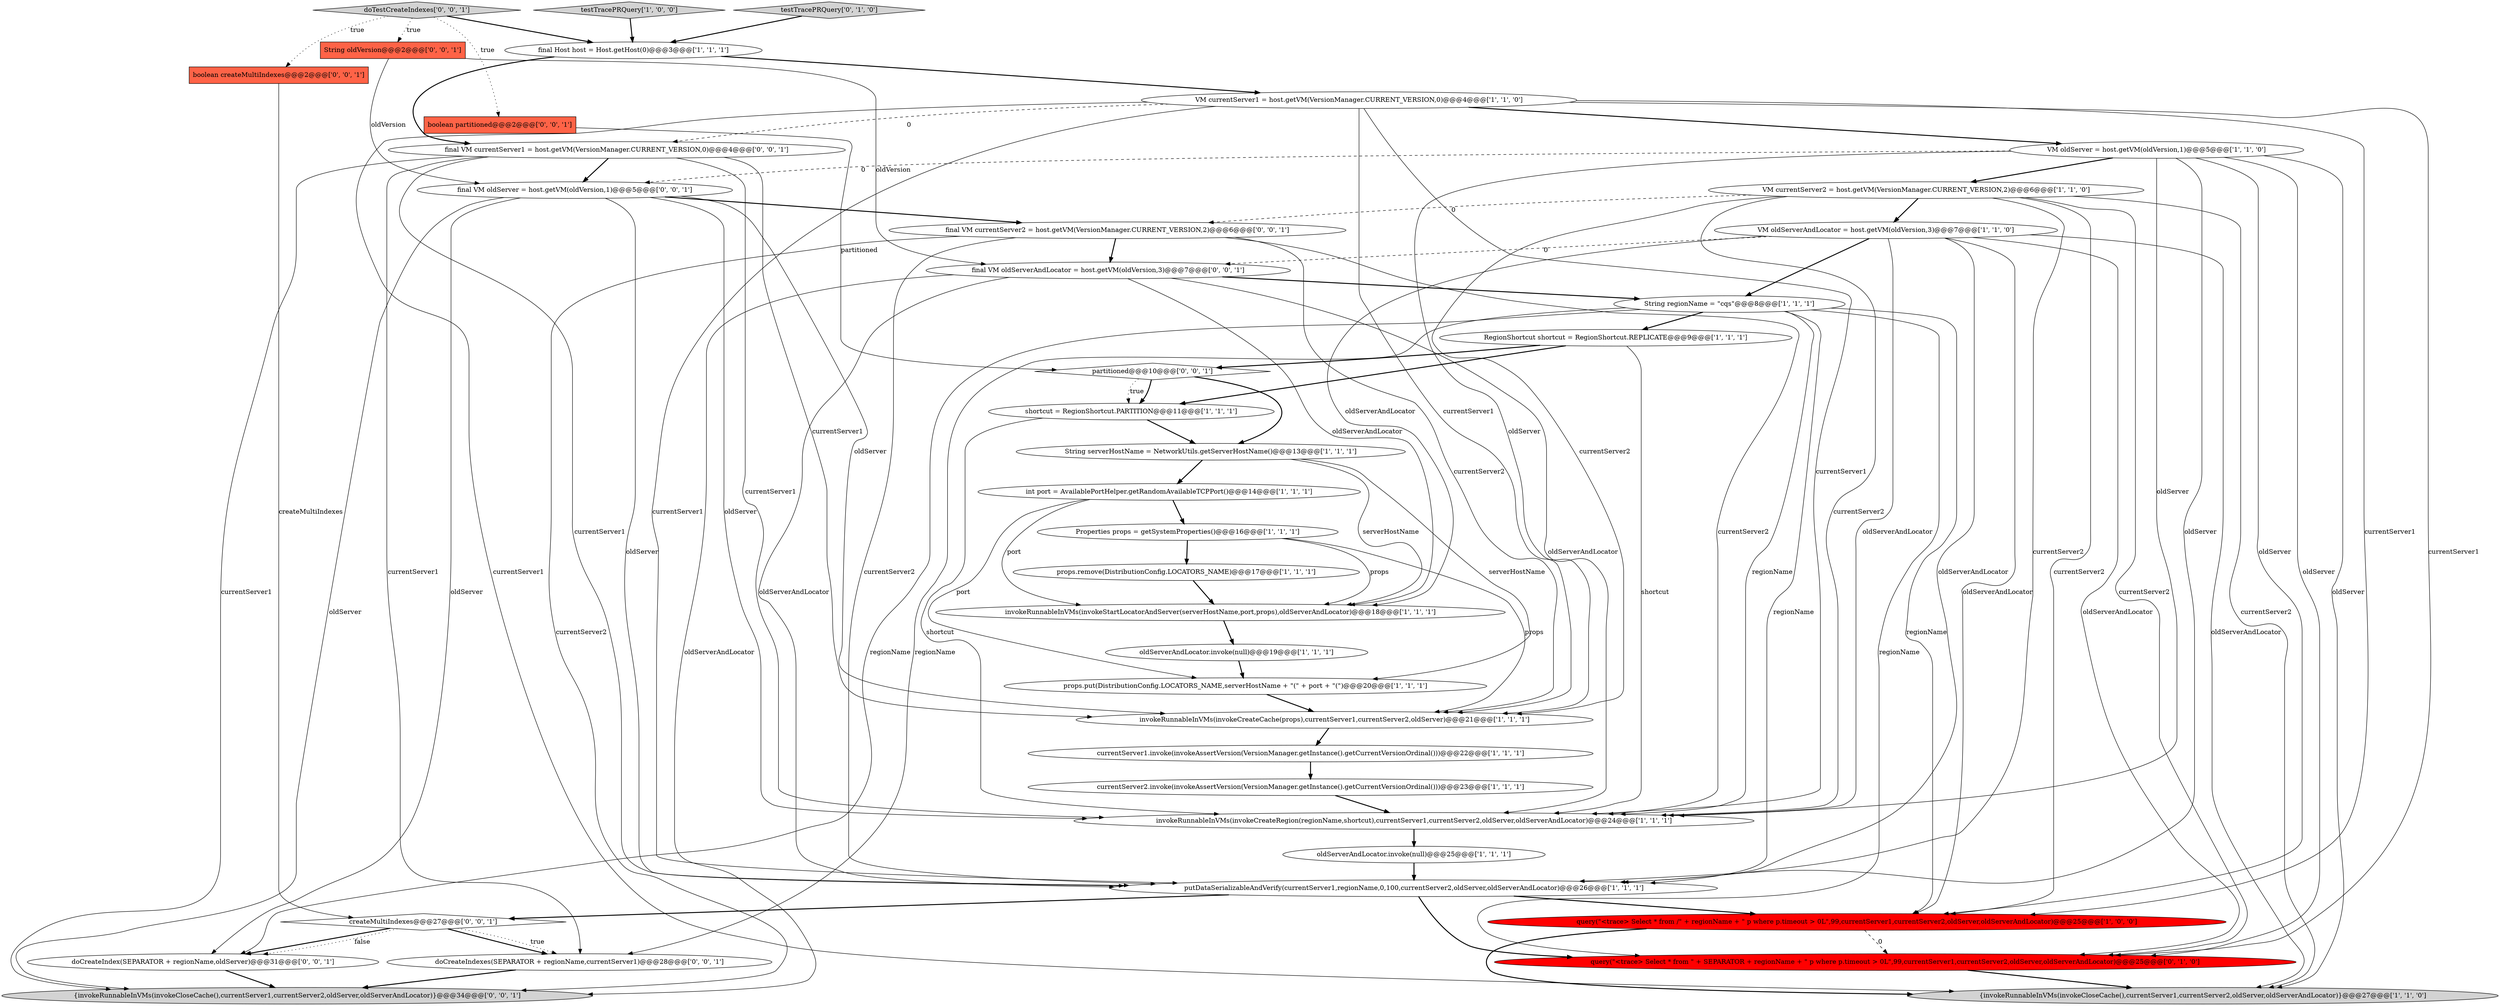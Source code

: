 digraph {
34 [style = filled, label = "String oldVersion@@@2@@@['0', '0', '1']", fillcolor = tomato, shape = box image = "AAA0AAABBB3BBB"];
0 [style = filled, label = "currentServer1.invoke(invokeAssertVersion(VersionManager.getInstance().getCurrentVersionOrdinal()))@@@22@@@['1', '1', '1']", fillcolor = white, shape = ellipse image = "AAA0AAABBB1BBB"];
20 [style = filled, label = "int port = AvailablePortHelper.getRandomAvailableTCPPort()@@@14@@@['1', '1', '1']", fillcolor = white, shape = ellipse image = "AAA0AAABBB1BBB"];
16 [style = filled, label = "VM currentServer1 = host.getVM(VersionManager.CURRENT_VERSION,0)@@@4@@@['1', '1', '0']", fillcolor = white, shape = ellipse image = "AAA0AAABBB1BBB"];
18 [style = filled, label = "RegionShortcut shortcut = RegionShortcut.REPLICATE@@@9@@@['1', '1', '1']", fillcolor = white, shape = ellipse image = "AAA0AAABBB1BBB"];
3 [style = filled, label = "{invokeRunnableInVMs(invokeCloseCache(),currentServer1,currentServer2,oldServer,oldServerAndLocator)}@@@27@@@['1', '1', '0']", fillcolor = lightgray, shape = ellipse image = "AAA0AAABBB1BBB"];
38 [style = filled, label = "final VM oldServerAndLocator = host.getVM(oldVersion,3)@@@7@@@['0', '0', '1']", fillcolor = white, shape = ellipse image = "AAA0AAABBB3BBB"];
25 [style = filled, label = "testTracePRQuery['0', '1', '0']", fillcolor = lightgray, shape = diamond image = "AAA0AAABBB2BBB"];
1 [style = filled, label = "String regionName = \"cqs\"@@@8@@@['1', '1', '1']", fillcolor = white, shape = ellipse image = "AAA0AAABBB1BBB"];
30 [style = filled, label = "final VM currentServer1 = host.getVM(VersionManager.CURRENT_VERSION,0)@@@4@@@['0', '0', '1']", fillcolor = white, shape = ellipse image = "AAA0AAABBB3BBB"];
22 [style = filled, label = "testTracePRQuery['1', '0', '0']", fillcolor = lightgray, shape = diamond image = "AAA0AAABBB1BBB"];
24 [style = filled, label = "query(\"<trace> Select * from \" + SEPARATOR + regionName + \" p where p.timeout > 0L\",99,currentServer1,currentServer2,oldServer,oldServerAndLocator)@@@25@@@['0', '1', '0']", fillcolor = red, shape = ellipse image = "AAA1AAABBB2BBB"];
5 [style = filled, label = "query(\"<trace> Select * from /\" + regionName + \" p where p.timeout > 0L\",99,currentServer1,currentServer2,oldServer,oldServerAndLocator)@@@25@@@['1', '0', '0']", fillcolor = red, shape = ellipse image = "AAA1AAABBB1BBB"];
23 [style = filled, label = "invokeRunnableInVMs(invokeCreateCache(props),currentServer1,currentServer2,oldServer)@@@21@@@['1', '1', '1']", fillcolor = white, shape = ellipse image = "AAA0AAABBB1BBB"];
11 [style = filled, label = "VM currentServer2 = host.getVM(VersionManager.CURRENT_VERSION,2)@@@6@@@['1', '1', '0']", fillcolor = white, shape = ellipse image = "AAA0AAABBB1BBB"];
13 [style = filled, label = "VM oldServer = host.getVM(oldVersion,1)@@@5@@@['1', '1', '0']", fillcolor = white, shape = ellipse image = "AAA0AAABBB1BBB"];
27 [style = filled, label = "final VM oldServer = host.getVM(oldVersion,1)@@@5@@@['0', '0', '1']", fillcolor = white, shape = ellipse image = "AAA0AAABBB3BBB"];
28 [style = filled, label = "final VM currentServer2 = host.getVM(VersionManager.CURRENT_VERSION,2)@@@6@@@['0', '0', '1']", fillcolor = white, shape = ellipse image = "AAA0AAABBB3BBB"];
29 [style = filled, label = "boolean createMultiIndexes@@@2@@@['0', '0', '1']", fillcolor = tomato, shape = box image = "AAA0AAABBB3BBB"];
32 [style = filled, label = "doCreateIndexes(SEPARATOR + regionName,currentServer1)@@@28@@@['0', '0', '1']", fillcolor = white, shape = ellipse image = "AAA0AAABBB3BBB"];
12 [style = filled, label = "currentServer2.invoke(invokeAssertVersion(VersionManager.getInstance().getCurrentVersionOrdinal()))@@@23@@@['1', '1', '1']", fillcolor = white, shape = ellipse image = "AAA0AAABBB1BBB"];
15 [style = filled, label = "oldServerAndLocator.invoke(null)@@@25@@@['1', '1', '1']", fillcolor = white, shape = ellipse image = "AAA0AAABBB1BBB"];
37 [style = filled, label = "createMultiIndexes@@@27@@@['0', '0', '1']", fillcolor = white, shape = diamond image = "AAA0AAABBB3BBB"];
9 [style = filled, label = "putDataSerializableAndVerify(currentServer1,regionName,0,100,currentServer2,oldServer,oldServerAndLocator)@@@26@@@['1', '1', '1']", fillcolor = white, shape = ellipse image = "AAA0AAABBB1BBB"];
4 [style = filled, label = "VM oldServerAndLocator = host.getVM(oldVersion,3)@@@7@@@['1', '1', '0']", fillcolor = white, shape = ellipse image = "AAA0AAABBB1BBB"];
19 [style = filled, label = "invokeRunnableInVMs(invokeStartLocatorAndServer(serverHostName,port,props),oldServerAndLocator)@@@18@@@['1', '1', '1']", fillcolor = white, shape = ellipse image = "AAA0AAABBB1BBB"];
31 [style = filled, label = "doCreateIndex(SEPARATOR + regionName,oldServer)@@@31@@@['0', '0', '1']", fillcolor = white, shape = ellipse image = "AAA0AAABBB3BBB"];
2 [style = filled, label = "props.put(DistributionConfig.LOCATORS_NAME,serverHostName + \"(\" + port + \"(\")@@@20@@@['1', '1', '1']", fillcolor = white, shape = ellipse image = "AAA0AAABBB1BBB"];
35 [style = filled, label = "doTestCreateIndexes['0', '0', '1']", fillcolor = lightgray, shape = diamond image = "AAA0AAABBB3BBB"];
14 [style = filled, label = "oldServerAndLocator.invoke(null)@@@19@@@['1', '1', '1']", fillcolor = white, shape = ellipse image = "AAA0AAABBB1BBB"];
10 [style = filled, label = "invokeRunnableInVMs(invokeCreateRegion(regionName,shortcut),currentServer1,currentServer2,oldServer,oldServerAndLocator)@@@24@@@['1', '1', '1']", fillcolor = white, shape = ellipse image = "AAA0AAABBB1BBB"];
36 [style = filled, label = "{invokeRunnableInVMs(invokeCloseCache(),currentServer1,currentServer2,oldServer,oldServerAndLocator)}@@@34@@@['0', '0', '1']", fillcolor = lightgray, shape = ellipse image = "AAA0AAABBB3BBB"];
33 [style = filled, label = "partitioned@@@10@@@['0', '0', '1']", fillcolor = white, shape = diamond image = "AAA0AAABBB3BBB"];
26 [style = filled, label = "boolean partitioned@@@2@@@['0', '0', '1']", fillcolor = tomato, shape = box image = "AAA0AAABBB3BBB"];
17 [style = filled, label = "props.remove(DistributionConfig.LOCATORS_NAME)@@@17@@@['1', '1', '1']", fillcolor = white, shape = ellipse image = "AAA0AAABBB1BBB"];
8 [style = filled, label = "String serverHostName = NetworkUtils.getServerHostName()@@@13@@@['1', '1', '1']", fillcolor = white, shape = ellipse image = "AAA0AAABBB1BBB"];
7 [style = filled, label = "shortcut = RegionShortcut.PARTITION@@@11@@@['1', '1', '1']", fillcolor = white, shape = ellipse image = "AAA0AAABBB1BBB"];
6 [style = filled, label = "final Host host = Host.getHost(0)@@@3@@@['1', '1', '1']", fillcolor = white, shape = ellipse image = "AAA0AAABBB1BBB"];
21 [style = filled, label = "Properties props = getSystemProperties()@@@16@@@['1', '1', '1']", fillcolor = white, shape = ellipse image = "AAA0AAABBB1BBB"];
5->3 [style = bold, label=""];
13->10 [style = solid, label="oldServer"];
27->28 [style = bold, label=""];
28->38 [style = bold, label=""];
5->24 [style = dashed, label="0"];
13->23 [style = solid, label="oldServer"];
35->26 [style = dotted, label="true"];
20->19 [style = solid, label="port"];
25->6 [style = bold, label=""];
7->8 [style = bold, label=""];
30->9 [style = solid, label="currentServer1"];
9->37 [style = bold, label=""];
11->9 [style = solid, label="currentServer2"];
4->10 [style = solid, label="oldServerAndLocator"];
2->23 [style = bold, label=""];
16->3 [style = solid, label="currentServer1"];
1->32 [style = solid, label="regionName"];
12->10 [style = bold, label=""];
8->20 [style = bold, label=""];
7->10 [style = solid, label="shortcut"];
37->31 [style = bold, label=""];
8->2 [style = solid, label="serverHostName"];
9->5 [style = bold, label=""];
37->32 [style = bold, label=""];
11->23 [style = solid, label="currentServer2"];
28->10 [style = solid, label="currentServer2"];
26->33 [style = solid, label="partitioned"];
27->9 [style = solid, label="oldServer"];
9->24 [style = bold, label=""];
33->7 [style = bold, label=""];
20->2 [style = solid, label="port"];
16->5 [style = solid, label="currentServer1"];
4->19 [style = solid, label="oldServerAndLocator"];
4->3 [style = solid, label="oldServerAndLocator"];
16->10 [style = solid, label="currentServer1"];
1->31 [style = solid, label="regionName"];
28->23 [style = solid, label="currentServer2"];
30->27 [style = bold, label=""];
29->37 [style = solid, label="createMultiIndexes"];
13->11 [style = bold, label=""];
38->36 [style = solid, label="oldServerAndLocator"];
28->36 [style = solid, label="currentServer2"];
21->19 [style = solid, label="props"];
15->9 [style = bold, label=""];
30->32 [style = solid, label="currentServer1"];
32->36 [style = bold, label=""];
27->31 [style = solid, label="oldServer"];
13->24 [style = solid, label="oldServer"];
11->5 [style = solid, label="currentServer2"];
18->7 [style = bold, label=""];
33->8 [style = bold, label=""];
24->3 [style = bold, label=""];
22->6 [style = bold, label=""];
34->38 [style = solid, label="oldVersion"];
35->29 [style = dotted, label="true"];
13->3 [style = solid, label="oldServer"];
16->13 [style = bold, label=""];
16->24 [style = solid, label="currentServer1"];
16->9 [style = solid, label="currentServer1"];
4->38 [style = dashed, label="0"];
27->23 [style = solid, label="oldServer"];
37->31 [style = dotted, label="false"];
0->12 [style = bold, label=""];
11->4 [style = bold, label=""];
18->33 [style = bold, label=""];
11->3 [style = solid, label="currentServer2"];
28->9 [style = solid, label="currentServer2"];
1->10 [style = solid, label="regionName"];
31->36 [style = bold, label=""];
23->0 [style = bold, label=""];
38->1 [style = bold, label=""];
38->9 [style = solid, label="oldServerAndLocator"];
27->10 [style = solid, label="oldServer"];
30->23 [style = solid, label="currentServer1"];
13->5 [style = solid, label="oldServer"];
8->19 [style = solid, label="serverHostName"];
19->14 [style = bold, label=""];
13->27 [style = dashed, label="0"];
37->32 [style = dotted, label="true"];
16->30 [style = dashed, label="0"];
1->5 [style = solid, label="regionName"];
4->24 [style = solid, label="oldServerAndLocator"];
4->1 [style = bold, label=""];
14->2 [style = bold, label=""];
30->36 [style = solid, label="currentServer1"];
33->7 [style = dotted, label="true"];
18->10 [style = solid, label="shortcut"];
10->15 [style = bold, label=""];
4->5 [style = solid, label="oldServerAndLocator"];
35->6 [style = bold, label=""];
4->9 [style = solid, label="oldServerAndLocator"];
21->23 [style = solid, label="props"];
1->9 [style = solid, label="regionName"];
16->23 [style = solid, label="currentServer1"];
1->18 [style = bold, label=""];
27->36 [style = solid, label="oldServer"];
17->19 [style = bold, label=""];
34->27 [style = solid, label="oldVersion"];
20->21 [style = bold, label=""];
11->28 [style = dashed, label="0"];
30->10 [style = solid, label="currentServer1"];
38->10 [style = solid, label="oldServerAndLocator"];
6->16 [style = bold, label=""];
11->10 [style = solid, label="currentServer2"];
11->24 [style = solid, label="currentServer2"];
35->34 [style = dotted, label="true"];
1->24 [style = solid, label="regionName"];
21->17 [style = bold, label=""];
13->9 [style = solid, label="oldServer"];
38->19 [style = solid, label="oldServerAndLocator"];
6->30 [style = bold, label=""];
}
